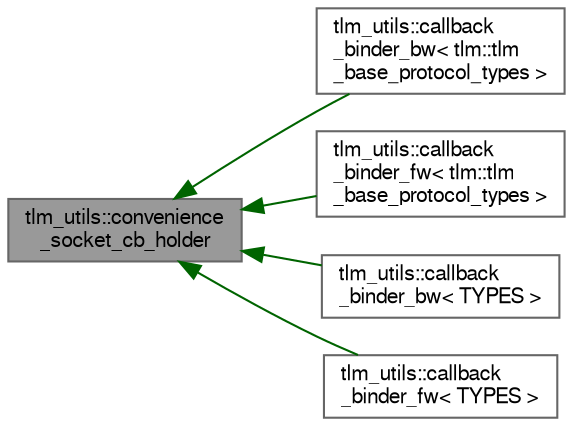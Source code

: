 digraph "tlm_utils::convenience_socket_cb_holder"
{
 // LATEX_PDF_SIZE
  bgcolor="transparent";
  edge [fontname=FreeSans,fontsize=10,labelfontname=FreeSans,labelfontsize=10];
  node [fontname=FreeSans,fontsize=10,shape=box,height=0.2,width=0.4];
  rankdir="LR";
  Node1 [id="Node000001",label="tlm_utils::convenience\l_socket_cb_holder",height=0.2,width=0.4,color="gray40", fillcolor="grey60", style="filled", fontcolor="black",tooltip=" "];
  Node1 -> Node2 [id="edge1_Node000001_Node000002",dir="back",color="darkgreen",style="solid",tooltip=" "];
  Node2 [id="Node000002",label="tlm_utils::callback\l_binder_bw\< tlm::tlm\l_base_protocol_types \>",height=0.2,width=0.4,color="gray40", fillcolor="white", style="filled",URL="$a01333.html",tooltip=" "];
  Node1 -> Node3 [id="edge2_Node000001_Node000003",dir="back",color="darkgreen",style="solid",tooltip=" "];
  Node3 [id="Node000003",label="tlm_utils::callback\l_binder_fw\< tlm::tlm\l_base_protocol_types \>",height=0.2,width=0.4,color="gray40", fillcolor="white", style="filled",URL="$a01329.html",tooltip=" "];
  Node1 -> Node4 [id="edge3_Node000001_Node000004",dir="back",color="darkgreen",style="solid",tooltip=" "];
  Node4 [id="Node000004",label="tlm_utils::callback\l_binder_bw\< TYPES \>",height=0.2,width=0.4,color="gray40", fillcolor="white", style="filled",URL="$a01333.html",tooltip=" "];
  Node1 -> Node5 [id="edge4_Node000001_Node000005",dir="back",color="darkgreen",style="solid",tooltip=" "];
  Node5 [id="Node000005",label="tlm_utils::callback\l_binder_fw\< TYPES \>",height=0.2,width=0.4,color="gray40", fillcolor="white", style="filled",URL="$a01329.html",tooltip=" "];
}
